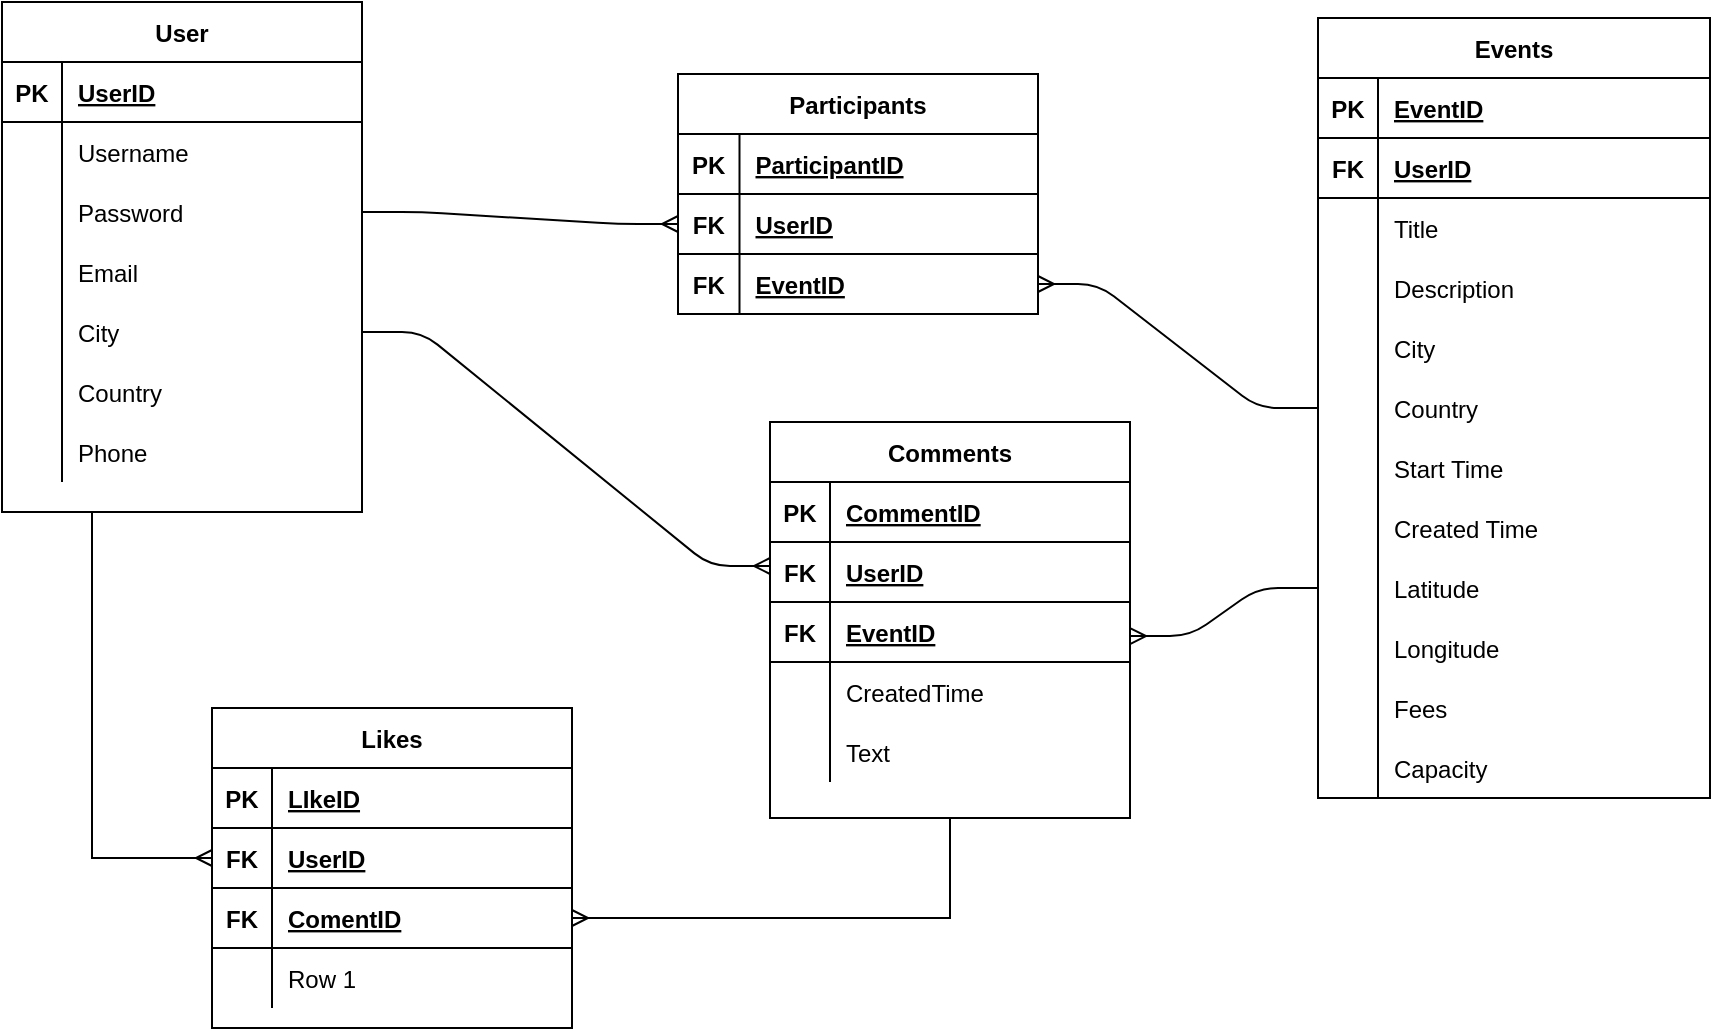 <mxfile version="14.9.6" type="device"><diagram id="R2lEEEUBdFMjLlhIrx00" name="Page-1"><mxGraphModel dx="1024" dy="592" grid="0" gridSize="10" guides="1" tooltips="1" connect="1" arrows="1" fold="1" page="1" pageScale="1" pageWidth="1169" pageHeight="827" math="0" shadow="0" extFonts="Permanent Marker^https://fonts.googleapis.com/css?family=Permanent+Marker"><root><mxCell id="0"/><mxCell id="1" parent="0"/><mxCell id="35E9aTL5bJsYNEVl3tkV-25" style="edgeStyle=orthogonalEdgeStyle;rounded=0;orthogonalLoop=1;jettySize=auto;html=1;exitX=0.25;exitY=1;exitDx=0;exitDy=0;endArrow=ERmany;endFill=0;" parent="1" source="BqN4c9QAZOn9QzjcH6b2-1" target="35E9aTL5bJsYNEVl3tkV-14" edge="1"><mxGeometry relative="1" as="geometry"/></mxCell><mxCell id="BqN4c9QAZOn9QzjcH6b2-1" value="User" style="shape=table;startSize=30;container=1;collapsible=1;childLayout=tableLayout;fixedRows=1;rowLines=0;fontStyle=1;align=center;resizeLast=1;" parent="1" vertex="1"><mxGeometry x="25" y="24" width="180" height="255" as="geometry"/></mxCell><mxCell id="BqN4c9QAZOn9QzjcH6b2-2" value="" style="shape=partialRectangle;collapsible=0;dropTarget=0;pointerEvents=0;fillColor=none;top=0;left=0;bottom=1;right=0;points=[[0,0.5],[1,0.5]];portConstraint=eastwest;" parent="BqN4c9QAZOn9QzjcH6b2-1" vertex="1"><mxGeometry y="30" width="180" height="30" as="geometry"/></mxCell><mxCell id="BqN4c9QAZOn9QzjcH6b2-3" value="PK" style="shape=partialRectangle;connectable=0;fillColor=none;top=0;left=0;bottom=0;right=0;fontStyle=1;overflow=hidden;" parent="BqN4c9QAZOn9QzjcH6b2-2" vertex="1"><mxGeometry width="30" height="30" as="geometry"/></mxCell><mxCell id="BqN4c9QAZOn9QzjcH6b2-4" value="UserID" style="shape=partialRectangle;connectable=0;fillColor=none;top=0;left=0;bottom=0;right=0;align=left;spacingLeft=6;fontStyle=5;overflow=hidden;" parent="BqN4c9QAZOn9QzjcH6b2-2" vertex="1"><mxGeometry x="30" width="150" height="30" as="geometry"/></mxCell><mxCell id="BqN4c9QAZOn9QzjcH6b2-5" value="" style="shape=partialRectangle;collapsible=0;dropTarget=0;pointerEvents=0;fillColor=none;top=0;left=0;bottom=0;right=0;points=[[0,0.5],[1,0.5]];portConstraint=eastwest;" parent="BqN4c9QAZOn9QzjcH6b2-1" vertex="1"><mxGeometry y="60" width="180" height="30" as="geometry"/></mxCell><mxCell id="BqN4c9QAZOn9QzjcH6b2-6" value="" style="shape=partialRectangle;connectable=0;fillColor=none;top=0;left=0;bottom=0;right=0;editable=1;overflow=hidden;" parent="BqN4c9QAZOn9QzjcH6b2-5" vertex="1"><mxGeometry width="30" height="30" as="geometry"/></mxCell><mxCell id="BqN4c9QAZOn9QzjcH6b2-7" value="Username" style="shape=partialRectangle;connectable=0;fillColor=none;top=0;left=0;bottom=0;right=0;align=left;spacingLeft=6;overflow=hidden;" parent="BqN4c9QAZOn9QzjcH6b2-5" vertex="1"><mxGeometry x="30" width="150" height="30" as="geometry"/></mxCell><mxCell id="BqN4c9QAZOn9QzjcH6b2-8" value="" style="shape=partialRectangle;collapsible=0;dropTarget=0;pointerEvents=0;fillColor=none;top=0;left=0;bottom=0;right=0;points=[[0,0.5],[1,0.5]];portConstraint=eastwest;" parent="BqN4c9QAZOn9QzjcH6b2-1" vertex="1"><mxGeometry y="90" width="180" height="30" as="geometry"/></mxCell><mxCell id="BqN4c9QAZOn9QzjcH6b2-9" value="" style="shape=partialRectangle;connectable=0;fillColor=none;top=0;left=0;bottom=0;right=0;editable=1;overflow=hidden;" parent="BqN4c9QAZOn9QzjcH6b2-8" vertex="1"><mxGeometry width="30" height="30" as="geometry"/></mxCell><mxCell id="BqN4c9QAZOn9QzjcH6b2-10" value="Password" style="shape=partialRectangle;connectable=0;fillColor=none;top=0;left=0;bottom=0;right=0;align=left;spacingLeft=6;overflow=hidden;" parent="BqN4c9QAZOn9QzjcH6b2-8" vertex="1"><mxGeometry x="30" width="150" height="30" as="geometry"/></mxCell><mxCell id="BqN4c9QAZOn9QzjcH6b2-11" value="" style="shape=partialRectangle;collapsible=0;dropTarget=0;pointerEvents=0;fillColor=none;top=0;left=0;bottom=0;right=0;points=[[0,0.5],[1,0.5]];portConstraint=eastwest;" parent="BqN4c9QAZOn9QzjcH6b2-1" vertex="1"><mxGeometry y="120" width="180" height="30" as="geometry"/></mxCell><mxCell id="BqN4c9QAZOn9QzjcH6b2-12" value="" style="shape=partialRectangle;connectable=0;fillColor=none;top=0;left=0;bottom=0;right=0;editable=1;overflow=hidden;" parent="BqN4c9QAZOn9QzjcH6b2-11" vertex="1"><mxGeometry width="30" height="30" as="geometry"/></mxCell><mxCell id="BqN4c9QAZOn9QzjcH6b2-13" value="Email" style="shape=partialRectangle;connectable=0;fillColor=none;top=0;left=0;bottom=0;right=0;align=left;spacingLeft=6;overflow=hidden;" parent="BqN4c9QAZOn9QzjcH6b2-11" vertex="1"><mxGeometry x="30" width="150" height="30" as="geometry"/></mxCell><mxCell id="BqN4c9QAZOn9QzjcH6b2-14" value="" style="shape=partialRectangle;collapsible=0;dropTarget=0;pointerEvents=0;fillColor=none;top=0;left=0;bottom=0;right=0;points=[[0,0.5],[1,0.5]];portConstraint=eastwest;" parent="BqN4c9QAZOn9QzjcH6b2-1" vertex="1"><mxGeometry y="150" width="180" height="30" as="geometry"/></mxCell><mxCell id="BqN4c9QAZOn9QzjcH6b2-15" value="" style="shape=partialRectangle;connectable=0;fillColor=none;top=0;left=0;bottom=0;right=0;editable=1;overflow=hidden;" parent="BqN4c9QAZOn9QzjcH6b2-14" vertex="1"><mxGeometry width="30" height="30" as="geometry"/></mxCell><mxCell id="BqN4c9QAZOn9QzjcH6b2-16" value="City" style="shape=partialRectangle;connectable=0;fillColor=none;top=0;left=0;bottom=0;right=0;align=left;spacingLeft=6;overflow=hidden;" parent="BqN4c9QAZOn9QzjcH6b2-14" vertex="1"><mxGeometry x="30" width="150" height="30" as="geometry"/></mxCell><mxCell id="BqN4c9QAZOn9QzjcH6b2-17" value="" style="shape=partialRectangle;collapsible=0;dropTarget=0;pointerEvents=0;fillColor=none;top=0;left=0;bottom=0;right=0;points=[[0,0.5],[1,0.5]];portConstraint=eastwest;" parent="BqN4c9QAZOn9QzjcH6b2-1" vertex="1"><mxGeometry y="180" width="180" height="30" as="geometry"/></mxCell><mxCell id="BqN4c9QAZOn9QzjcH6b2-18" value="" style="shape=partialRectangle;connectable=0;fillColor=none;top=0;left=0;bottom=0;right=0;editable=1;overflow=hidden;" parent="BqN4c9QAZOn9QzjcH6b2-17" vertex="1"><mxGeometry width="30" height="30" as="geometry"/></mxCell><mxCell id="BqN4c9QAZOn9QzjcH6b2-19" value="Country" style="shape=partialRectangle;connectable=0;fillColor=none;top=0;left=0;bottom=0;right=0;align=left;spacingLeft=6;overflow=hidden;" parent="BqN4c9QAZOn9QzjcH6b2-17" vertex="1"><mxGeometry x="30" width="150" height="30" as="geometry"/></mxCell><mxCell id="OH2ptNLrjtJ3HRjTBKFu-15" value="" style="shape=partialRectangle;collapsible=0;dropTarget=0;pointerEvents=0;fillColor=none;top=0;left=0;bottom=0;right=0;points=[[0,0.5],[1,0.5]];portConstraint=eastwest;" parent="BqN4c9QAZOn9QzjcH6b2-1" vertex="1"><mxGeometry y="210" width="180" height="30" as="geometry"/></mxCell><mxCell id="OH2ptNLrjtJ3HRjTBKFu-16" value="" style="shape=partialRectangle;connectable=0;fillColor=none;top=0;left=0;bottom=0;right=0;editable=1;overflow=hidden;" parent="OH2ptNLrjtJ3HRjTBKFu-15" vertex="1"><mxGeometry width="30" height="30" as="geometry"/></mxCell><mxCell id="OH2ptNLrjtJ3HRjTBKFu-17" value="Phone" style="shape=partialRectangle;connectable=0;fillColor=none;top=0;left=0;bottom=0;right=0;align=left;spacingLeft=6;overflow=hidden;" parent="OH2ptNLrjtJ3HRjTBKFu-15" vertex="1"><mxGeometry x="30" width="150" height="30" as="geometry"/></mxCell><mxCell id="BqN4c9QAZOn9QzjcH6b2-23" value="Events" style="shape=table;startSize=30;container=1;collapsible=1;childLayout=tableLayout;fixedRows=1;rowLines=0;fontStyle=1;align=center;resizeLast=1;" parent="1" vertex="1"><mxGeometry x="683" y="32" width="196" height="390" as="geometry"/></mxCell><mxCell id="BqN4c9QAZOn9QzjcH6b2-24" value="" style="shape=partialRectangle;collapsible=0;dropTarget=0;pointerEvents=0;fillColor=none;top=0;left=0;bottom=1;right=0;points=[[0,0.5],[1,0.5]];portConstraint=eastwest;" parent="BqN4c9QAZOn9QzjcH6b2-23" vertex="1"><mxGeometry y="30" width="196" height="30" as="geometry"/></mxCell><mxCell id="BqN4c9QAZOn9QzjcH6b2-25" value="PK" style="shape=partialRectangle;connectable=0;fillColor=none;top=0;left=0;bottom=0;right=0;fontStyle=1;overflow=hidden;" parent="BqN4c9QAZOn9QzjcH6b2-24" vertex="1"><mxGeometry width="30" height="30" as="geometry"/></mxCell><mxCell id="BqN4c9QAZOn9QzjcH6b2-26" value="EventID" style="shape=partialRectangle;connectable=0;fillColor=none;top=0;left=0;bottom=0;right=0;align=left;spacingLeft=6;fontStyle=5;overflow=hidden;" parent="BqN4c9QAZOn9QzjcH6b2-24" vertex="1"><mxGeometry x="30" width="166" height="30" as="geometry"/></mxCell><mxCell id="BqN4c9QAZOn9QzjcH6b2-36" value="" style="shape=partialRectangle;collapsible=0;dropTarget=0;pointerEvents=0;fillColor=none;top=0;left=0;bottom=1;right=0;points=[[0,0.5],[1,0.5]];portConstraint=eastwest;" parent="BqN4c9QAZOn9QzjcH6b2-23" vertex="1"><mxGeometry y="60" width="196" height="30" as="geometry"/></mxCell><mxCell id="BqN4c9QAZOn9QzjcH6b2-37" value="FK" style="shape=partialRectangle;connectable=0;fillColor=none;top=0;left=0;bottom=0;right=0;fontStyle=1;overflow=hidden;" parent="BqN4c9QAZOn9QzjcH6b2-36" vertex="1"><mxGeometry width="30" height="30" as="geometry"/></mxCell><mxCell id="BqN4c9QAZOn9QzjcH6b2-38" value="UserID" style="shape=partialRectangle;connectable=0;fillColor=none;top=0;left=0;bottom=0;right=0;align=left;spacingLeft=6;fontStyle=5;overflow=hidden;" parent="BqN4c9QAZOn9QzjcH6b2-36" vertex="1"><mxGeometry x="30" width="166" height="30" as="geometry"/></mxCell><mxCell id="BqN4c9QAZOn9QzjcH6b2-48" value="" style="shape=partialRectangle;collapsible=0;dropTarget=0;pointerEvents=0;fillColor=none;top=0;left=0;bottom=0;right=0;points=[[0,0.5],[1,0.5]];portConstraint=eastwest;" parent="BqN4c9QAZOn9QzjcH6b2-23" vertex="1"><mxGeometry y="90" width="196" height="30" as="geometry"/></mxCell><mxCell id="BqN4c9QAZOn9QzjcH6b2-49" value="" style="shape=partialRectangle;connectable=0;fillColor=none;top=0;left=0;bottom=0;right=0;editable=1;overflow=hidden;" parent="BqN4c9QAZOn9QzjcH6b2-48" vertex="1"><mxGeometry width="30" height="30" as="geometry"/></mxCell><mxCell id="BqN4c9QAZOn9QzjcH6b2-50" value="Title" style="shape=partialRectangle;connectable=0;fillColor=none;top=0;left=0;bottom=0;right=0;align=left;spacingLeft=6;overflow=hidden;" parent="BqN4c9QAZOn9QzjcH6b2-48" vertex="1"><mxGeometry x="30" width="166" height="30" as="geometry"/></mxCell><mxCell id="BqN4c9QAZOn9QzjcH6b2-51" value="" style="shape=partialRectangle;collapsible=0;dropTarget=0;pointerEvents=0;fillColor=none;top=0;left=0;bottom=0;right=0;points=[[0,0.5],[1,0.5]];portConstraint=eastwest;" parent="BqN4c9QAZOn9QzjcH6b2-23" vertex="1"><mxGeometry y="120" width="196" height="30" as="geometry"/></mxCell><mxCell id="BqN4c9QAZOn9QzjcH6b2-52" value="" style="shape=partialRectangle;connectable=0;fillColor=none;top=0;left=0;bottom=0;right=0;editable=1;overflow=hidden;" parent="BqN4c9QAZOn9QzjcH6b2-51" vertex="1"><mxGeometry width="30" height="30" as="geometry"/></mxCell><mxCell id="BqN4c9QAZOn9QzjcH6b2-53" value="Description" style="shape=partialRectangle;connectable=0;fillColor=none;top=0;left=0;bottom=0;right=0;align=left;spacingLeft=6;overflow=hidden;" parent="BqN4c9QAZOn9QzjcH6b2-51" vertex="1"><mxGeometry x="30" width="166" height="30" as="geometry"/></mxCell><mxCell id="BqN4c9QAZOn9QzjcH6b2-27" value="" style="shape=partialRectangle;collapsible=0;dropTarget=0;pointerEvents=0;fillColor=none;top=0;left=0;bottom=0;right=0;points=[[0,0.5],[1,0.5]];portConstraint=eastwest;" parent="BqN4c9QAZOn9QzjcH6b2-23" vertex="1"><mxGeometry y="150" width="196" height="30" as="geometry"/></mxCell><mxCell id="BqN4c9QAZOn9QzjcH6b2-28" value="" style="shape=partialRectangle;connectable=0;fillColor=none;top=0;left=0;bottom=0;right=0;editable=1;overflow=hidden;" parent="BqN4c9QAZOn9QzjcH6b2-27" vertex="1"><mxGeometry width="30" height="30" as="geometry"/></mxCell><mxCell id="BqN4c9QAZOn9QzjcH6b2-29" value="City" style="shape=partialRectangle;connectable=0;fillColor=none;top=0;left=0;bottom=0;right=0;align=left;spacingLeft=6;overflow=hidden;" parent="BqN4c9QAZOn9QzjcH6b2-27" vertex="1"><mxGeometry x="30" width="166" height="30" as="geometry"/></mxCell><mxCell id="BqN4c9QAZOn9QzjcH6b2-30" value="" style="shape=partialRectangle;collapsible=0;dropTarget=0;pointerEvents=0;fillColor=none;top=0;left=0;bottom=0;right=0;points=[[0,0.5],[1,0.5]];portConstraint=eastwest;" parent="BqN4c9QAZOn9QzjcH6b2-23" vertex="1"><mxGeometry y="180" width="196" height="30" as="geometry"/></mxCell><mxCell id="BqN4c9QAZOn9QzjcH6b2-31" value="" style="shape=partialRectangle;connectable=0;fillColor=none;top=0;left=0;bottom=0;right=0;editable=1;overflow=hidden;" parent="BqN4c9QAZOn9QzjcH6b2-30" vertex="1"><mxGeometry width="30" height="30" as="geometry"/></mxCell><mxCell id="BqN4c9QAZOn9QzjcH6b2-32" value="Country" style="shape=partialRectangle;connectable=0;fillColor=none;top=0;left=0;bottom=0;right=0;align=left;spacingLeft=6;overflow=hidden;" parent="BqN4c9QAZOn9QzjcH6b2-30" vertex="1"><mxGeometry x="30" width="166" height="30" as="geometry"/></mxCell><mxCell id="BqN4c9QAZOn9QzjcH6b2-33" value="" style="shape=partialRectangle;collapsible=0;dropTarget=0;pointerEvents=0;fillColor=none;top=0;left=0;bottom=0;right=0;points=[[0,0.5],[1,0.5]];portConstraint=eastwest;" parent="BqN4c9QAZOn9QzjcH6b2-23" vertex="1"><mxGeometry y="210" width="196" height="30" as="geometry"/></mxCell><mxCell id="BqN4c9QAZOn9QzjcH6b2-34" value="" style="shape=partialRectangle;connectable=0;fillColor=none;top=0;left=0;bottom=0;right=0;editable=1;overflow=hidden;" parent="BqN4c9QAZOn9QzjcH6b2-33" vertex="1"><mxGeometry width="30" height="30" as="geometry"/></mxCell><mxCell id="BqN4c9QAZOn9QzjcH6b2-35" value="Start Time" style="shape=partialRectangle;connectable=0;fillColor=none;top=0;left=0;bottom=0;right=0;align=left;spacingLeft=6;overflow=hidden;" parent="BqN4c9QAZOn9QzjcH6b2-33" vertex="1"><mxGeometry x="30" width="166" height="30" as="geometry"/></mxCell><mxCell id="FpBaCsSHPKax-9_7BiaX-1" value="" style="shape=partialRectangle;collapsible=0;dropTarget=0;pointerEvents=0;fillColor=none;top=0;left=0;bottom=0;right=0;points=[[0,0.5],[1,0.5]];portConstraint=eastwest;" parent="BqN4c9QAZOn9QzjcH6b2-23" vertex="1"><mxGeometry y="240" width="196" height="30" as="geometry"/></mxCell><mxCell id="FpBaCsSHPKax-9_7BiaX-2" value="" style="shape=partialRectangle;connectable=0;fillColor=none;top=0;left=0;bottom=0;right=0;editable=1;overflow=hidden;" parent="FpBaCsSHPKax-9_7BiaX-1" vertex="1"><mxGeometry width="30" height="30" as="geometry"/></mxCell><mxCell id="FpBaCsSHPKax-9_7BiaX-3" value="Created Time" style="shape=partialRectangle;connectable=0;fillColor=none;top=0;left=0;bottom=0;right=0;align=left;spacingLeft=6;overflow=hidden;" parent="FpBaCsSHPKax-9_7BiaX-1" vertex="1"><mxGeometry x="30" width="166" height="30" as="geometry"/></mxCell><mxCell id="BqN4c9QAZOn9QzjcH6b2-39" value="" style="shape=partialRectangle;collapsible=0;dropTarget=0;pointerEvents=0;fillColor=none;top=0;left=0;bottom=0;right=0;points=[[0,0.5],[1,0.5]];portConstraint=eastwest;" parent="BqN4c9QAZOn9QzjcH6b2-23" vertex="1"><mxGeometry y="270" width="196" height="30" as="geometry"/></mxCell><mxCell id="BqN4c9QAZOn9QzjcH6b2-40" value="" style="shape=partialRectangle;connectable=0;fillColor=none;top=0;left=0;bottom=0;right=0;editable=1;overflow=hidden;" parent="BqN4c9QAZOn9QzjcH6b2-39" vertex="1"><mxGeometry width="30" height="30" as="geometry"/></mxCell><mxCell id="BqN4c9QAZOn9QzjcH6b2-41" value="Latitude" style="shape=partialRectangle;connectable=0;fillColor=none;top=0;left=0;bottom=0;right=0;align=left;spacingLeft=6;overflow=hidden;" parent="BqN4c9QAZOn9QzjcH6b2-39" vertex="1"><mxGeometry x="30" width="166" height="30" as="geometry"/></mxCell><mxCell id="WZubPEDac0rWQUMHxDl5-1" value="" style="shape=partialRectangle;collapsible=0;dropTarget=0;pointerEvents=0;fillColor=none;top=0;left=0;bottom=0;right=0;points=[[0,0.5],[1,0.5]];portConstraint=eastwest;" parent="BqN4c9QAZOn9QzjcH6b2-23" vertex="1"><mxGeometry y="300" width="196" height="30" as="geometry"/></mxCell><mxCell id="WZubPEDac0rWQUMHxDl5-2" value="" style="shape=partialRectangle;connectable=0;fillColor=none;top=0;left=0;bottom=0;right=0;editable=1;overflow=hidden;" parent="WZubPEDac0rWQUMHxDl5-1" vertex="1"><mxGeometry width="30" height="30" as="geometry"/></mxCell><mxCell id="WZubPEDac0rWQUMHxDl5-3" value="Longitude" style="shape=partialRectangle;connectable=0;fillColor=none;top=0;left=0;bottom=0;right=0;align=left;spacingLeft=6;overflow=hidden;" parent="WZubPEDac0rWQUMHxDl5-1" vertex="1"><mxGeometry x="30" width="166" height="30" as="geometry"/></mxCell><mxCell id="BqN4c9QAZOn9QzjcH6b2-42" value="" style="shape=partialRectangle;collapsible=0;dropTarget=0;pointerEvents=0;fillColor=none;top=0;left=0;bottom=0;right=0;points=[[0,0.5],[1,0.5]];portConstraint=eastwest;" parent="BqN4c9QAZOn9QzjcH6b2-23" vertex="1"><mxGeometry y="330" width="196" height="30" as="geometry"/></mxCell><mxCell id="BqN4c9QAZOn9QzjcH6b2-43" value="" style="shape=partialRectangle;connectable=0;fillColor=none;top=0;left=0;bottom=0;right=0;editable=1;overflow=hidden;" parent="BqN4c9QAZOn9QzjcH6b2-42" vertex="1"><mxGeometry width="30" height="30" as="geometry"/></mxCell><mxCell id="BqN4c9QAZOn9QzjcH6b2-44" value="Fees" style="shape=partialRectangle;connectable=0;fillColor=none;top=0;left=0;bottom=0;right=0;align=left;spacingLeft=6;overflow=hidden;" parent="BqN4c9QAZOn9QzjcH6b2-42" vertex="1"><mxGeometry x="30" width="166" height="30" as="geometry"/></mxCell><mxCell id="BqN4c9QAZOn9QzjcH6b2-45" value="" style="shape=partialRectangle;collapsible=0;dropTarget=0;pointerEvents=0;fillColor=none;top=0;left=0;bottom=0;right=0;points=[[0,0.5],[1,0.5]];portConstraint=eastwest;" parent="BqN4c9QAZOn9QzjcH6b2-23" vertex="1"><mxGeometry y="360" width="196" height="30" as="geometry"/></mxCell><mxCell id="BqN4c9QAZOn9QzjcH6b2-46" value="" style="shape=partialRectangle;connectable=0;fillColor=none;top=0;left=0;bottom=0;right=0;editable=1;overflow=hidden;" parent="BqN4c9QAZOn9QzjcH6b2-45" vertex="1"><mxGeometry width="30" height="30" as="geometry"/></mxCell><mxCell id="BqN4c9QAZOn9QzjcH6b2-47" value="Capacity" style="shape=partialRectangle;connectable=0;fillColor=none;top=0;left=0;bottom=0;right=0;align=left;spacingLeft=6;overflow=hidden;" parent="BqN4c9QAZOn9QzjcH6b2-45" vertex="1"><mxGeometry x="30" width="166" height="30" as="geometry"/></mxCell><mxCell id="BqN4c9QAZOn9QzjcH6b2-54" value="Participants" style="shape=table;startSize=30;container=1;collapsible=1;childLayout=tableLayout;fixedRows=1;rowLines=0;fontStyle=1;align=center;resizeLast=1;" parent="1" vertex="1"><mxGeometry x="363" y="60" width="180" height="120" as="geometry"/></mxCell><mxCell id="BqN4c9QAZOn9QzjcH6b2-55" value="" style="shape=partialRectangle;collapsible=0;dropTarget=0;pointerEvents=0;fillColor=none;top=0;left=0;bottom=1;right=0;points=[[0,0.5],[1,0.5]];portConstraint=eastwest;" parent="BqN4c9QAZOn9QzjcH6b2-54" vertex="1"><mxGeometry y="30" width="180" height="30" as="geometry"/></mxCell><mxCell id="BqN4c9QAZOn9QzjcH6b2-56" value="PK" style="shape=partialRectangle;connectable=0;fillColor=none;top=0;left=0;bottom=0;right=0;fontStyle=1;overflow=hidden;" parent="BqN4c9QAZOn9QzjcH6b2-55" vertex="1"><mxGeometry width="30.75" height="30" as="geometry"/></mxCell><mxCell id="BqN4c9QAZOn9QzjcH6b2-57" value="ParticipantID" style="shape=partialRectangle;connectable=0;fillColor=none;top=0;left=0;bottom=0;right=0;align=left;spacingLeft=6;fontStyle=5;overflow=hidden;" parent="BqN4c9QAZOn9QzjcH6b2-55" vertex="1"><mxGeometry x="30.75" width="149.25" height="30" as="geometry"/></mxCell><mxCell id="BqN4c9QAZOn9QzjcH6b2-67" value="" style="shape=partialRectangle;collapsible=0;dropTarget=0;pointerEvents=0;fillColor=none;top=0;left=0;bottom=1;right=0;points=[[0,0.5],[1,0.5]];portConstraint=eastwest;" parent="BqN4c9QAZOn9QzjcH6b2-54" vertex="1"><mxGeometry y="60" width="180" height="30" as="geometry"/></mxCell><mxCell id="BqN4c9QAZOn9QzjcH6b2-68" value="FK" style="shape=partialRectangle;connectable=0;fillColor=none;top=0;left=0;bottom=0;right=0;fontStyle=1;overflow=hidden;" parent="BqN4c9QAZOn9QzjcH6b2-67" vertex="1"><mxGeometry width="30.75" height="30" as="geometry"/></mxCell><mxCell id="BqN4c9QAZOn9QzjcH6b2-69" value="UserID" style="shape=partialRectangle;connectable=0;fillColor=none;top=0;left=0;bottom=0;right=0;align=left;spacingLeft=6;fontStyle=5;overflow=hidden;" parent="BqN4c9QAZOn9QzjcH6b2-67" vertex="1"><mxGeometry x="30.75" width="149.25" height="30" as="geometry"/></mxCell><mxCell id="BqN4c9QAZOn9QzjcH6b2-70" value="" style="shape=partialRectangle;collapsible=0;dropTarget=0;pointerEvents=0;fillColor=none;top=0;left=0;bottom=1;right=0;points=[[0,0.5],[1,0.5]];portConstraint=eastwest;" parent="BqN4c9QAZOn9QzjcH6b2-54" vertex="1"><mxGeometry y="90" width="180" height="30" as="geometry"/></mxCell><mxCell id="BqN4c9QAZOn9QzjcH6b2-71" value="FK" style="shape=partialRectangle;connectable=0;fillColor=none;top=0;left=0;bottom=0;right=0;fontStyle=1;overflow=hidden;" parent="BqN4c9QAZOn9QzjcH6b2-70" vertex="1"><mxGeometry width="30.75" height="30" as="geometry"/></mxCell><mxCell id="BqN4c9QAZOn9QzjcH6b2-72" value="EventID" style="shape=partialRectangle;connectable=0;fillColor=none;top=0;left=0;bottom=0;right=0;align=left;spacingLeft=6;fontStyle=5;overflow=hidden;" parent="BqN4c9QAZOn9QzjcH6b2-70" vertex="1"><mxGeometry x="30.75" width="149.25" height="30" as="geometry"/></mxCell><mxCell id="35E9aTL5bJsYNEVl3tkV-24" style="edgeStyle=orthogonalEdgeStyle;rounded=0;orthogonalLoop=1;jettySize=auto;html=1;exitX=0.5;exitY=1;exitDx=0;exitDy=0;entryX=1;entryY=0.5;entryDx=0;entryDy=0;endArrow=ERmany;endFill=0;" parent="1" source="BqN4c9QAZOn9QzjcH6b2-76" target="35E9aTL5bJsYNEVl3tkV-17" edge="1"><mxGeometry relative="1" as="geometry"/></mxCell><mxCell id="BqN4c9QAZOn9QzjcH6b2-76" value="Comments" style="shape=table;startSize=30;container=1;collapsible=1;childLayout=tableLayout;fixedRows=1;rowLines=0;fontStyle=1;align=center;resizeLast=1;" parent="1" vertex="1"><mxGeometry x="409" y="234" width="180" height="198" as="geometry"/></mxCell><mxCell id="BqN4c9QAZOn9QzjcH6b2-77" value="" style="shape=partialRectangle;collapsible=0;dropTarget=0;pointerEvents=0;fillColor=none;top=0;left=0;bottom=1;right=0;points=[[0,0.5],[1,0.5]];portConstraint=eastwest;" parent="BqN4c9QAZOn9QzjcH6b2-76" vertex="1"><mxGeometry y="30" width="180" height="30" as="geometry"/></mxCell><mxCell id="BqN4c9QAZOn9QzjcH6b2-78" value="PK" style="shape=partialRectangle;connectable=0;fillColor=none;top=0;left=0;bottom=0;right=0;fontStyle=1;overflow=hidden;" parent="BqN4c9QAZOn9QzjcH6b2-77" vertex="1"><mxGeometry width="30" height="30" as="geometry"/></mxCell><mxCell id="BqN4c9QAZOn9QzjcH6b2-79" value="CommentID" style="shape=partialRectangle;connectable=0;fillColor=none;top=0;left=0;bottom=0;right=0;align=left;spacingLeft=6;fontStyle=5;overflow=hidden;" parent="BqN4c9QAZOn9QzjcH6b2-77" vertex="1"><mxGeometry x="30" width="150" height="30" as="geometry"/></mxCell><mxCell id="BqN4c9QAZOn9QzjcH6b2-89" value="" style="shape=partialRectangle;collapsible=0;dropTarget=0;pointerEvents=0;fillColor=none;top=0;left=0;bottom=1;right=0;points=[[0,0.5],[1,0.5]];portConstraint=eastwest;" parent="BqN4c9QAZOn9QzjcH6b2-76" vertex="1"><mxGeometry y="60" width="180" height="30" as="geometry"/></mxCell><mxCell id="BqN4c9QAZOn9QzjcH6b2-90" value="FK" style="shape=partialRectangle;connectable=0;fillColor=none;top=0;left=0;bottom=0;right=0;fontStyle=1;overflow=hidden;" parent="BqN4c9QAZOn9QzjcH6b2-89" vertex="1"><mxGeometry width="30" height="30" as="geometry"/></mxCell><mxCell id="BqN4c9QAZOn9QzjcH6b2-91" value="UserID" style="shape=partialRectangle;connectable=0;fillColor=none;top=0;left=0;bottom=0;right=0;align=left;spacingLeft=6;fontStyle=5;overflow=hidden;" parent="BqN4c9QAZOn9QzjcH6b2-89" vertex="1"><mxGeometry x="30" width="150" height="30" as="geometry"/></mxCell><mxCell id="BqN4c9QAZOn9QzjcH6b2-92" value="" style="shape=partialRectangle;collapsible=0;dropTarget=0;pointerEvents=0;fillColor=none;top=0;left=0;bottom=1;right=0;points=[[0,0.5],[1,0.5]];portConstraint=eastwest;" parent="BqN4c9QAZOn9QzjcH6b2-76" vertex="1"><mxGeometry y="90" width="180" height="30" as="geometry"/></mxCell><mxCell id="BqN4c9QAZOn9QzjcH6b2-93" value="FK" style="shape=partialRectangle;connectable=0;fillColor=none;top=0;left=0;bottom=0;right=0;fontStyle=1;overflow=hidden;" parent="BqN4c9QAZOn9QzjcH6b2-92" vertex="1"><mxGeometry width="30" height="30" as="geometry"/></mxCell><mxCell id="BqN4c9QAZOn9QzjcH6b2-94" value="EventID" style="shape=partialRectangle;connectable=0;fillColor=none;top=0;left=0;bottom=0;right=0;align=left;spacingLeft=6;fontStyle=5;overflow=hidden;" parent="BqN4c9QAZOn9QzjcH6b2-92" vertex="1"><mxGeometry x="30" width="150" height="30" as="geometry"/></mxCell><mxCell id="BqN4c9QAZOn9QzjcH6b2-20" value="" style="shape=partialRectangle;collapsible=0;dropTarget=0;pointerEvents=0;fillColor=none;top=0;left=0;bottom=0;right=0;points=[[0,0.5],[1,0.5]];portConstraint=eastwest;" parent="BqN4c9QAZOn9QzjcH6b2-76" vertex="1"><mxGeometry y="120" width="180" height="30" as="geometry"/></mxCell><mxCell id="BqN4c9QAZOn9QzjcH6b2-21" value="" style="shape=partialRectangle;connectable=0;fillColor=none;top=0;left=0;bottom=0;right=0;editable=1;overflow=hidden;" parent="BqN4c9QAZOn9QzjcH6b2-20" vertex="1"><mxGeometry width="30" height="30" as="geometry"/></mxCell><mxCell id="BqN4c9QAZOn9QzjcH6b2-22" value="CreatedTime" style="shape=partialRectangle;connectable=0;fillColor=none;top=0;left=0;bottom=0;right=0;align=left;spacingLeft=6;overflow=hidden;" parent="BqN4c9QAZOn9QzjcH6b2-20" vertex="1"><mxGeometry x="30" width="150" height="30" as="geometry"/></mxCell><mxCell id="xEtXWIW3CtJ7r8NWAZWF-1" value="" style="shape=partialRectangle;collapsible=0;dropTarget=0;pointerEvents=0;fillColor=none;top=0;left=0;bottom=0;right=0;points=[[0,0.5],[1,0.5]];portConstraint=eastwest;" vertex="1" parent="BqN4c9QAZOn9QzjcH6b2-76"><mxGeometry y="150" width="180" height="30" as="geometry"/></mxCell><mxCell id="xEtXWIW3CtJ7r8NWAZWF-2" value="" style="shape=partialRectangle;connectable=0;fillColor=none;top=0;left=0;bottom=0;right=0;editable=1;overflow=hidden;" vertex="1" parent="xEtXWIW3CtJ7r8NWAZWF-1"><mxGeometry width="30" height="30" as="geometry"/></mxCell><mxCell id="xEtXWIW3CtJ7r8NWAZWF-3" value="Text" style="shape=partialRectangle;connectable=0;fillColor=none;top=0;left=0;bottom=0;right=0;align=left;spacingLeft=6;overflow=hidden;" vertex="1" parent="xEtXWIW3CtJ7r8NWAZWF-1"><mxGeometry x="30" width="150" height="30" as="geometry"/></mxCell><mxCell id="BqN4c9QAZOn9QzjcH6b2-98" value="" style="edgeStyle=entityRelationEdgeStyle;fontSize=12;html=1;endArrow=ERmany;exitX=1;exitY=0.5;exitDx=0;exitDy=0;entryX=0;entryY=0.5;entryDx=0;entryDy=0;" parent="1" source="BqN4c9QAZOn9QzjcH6b2-8" target="BqN4c9QAZOn9QzjcH6b2-67" edge="1"><mxGeometry width="100" height="100" relative="1" as="geometry"><mxPoint x="453" y="355" as="sourcePoint"/><mxPoint x="553" y="255" as="targetPoint"/></mxGeometry></mxCell><mxCell id="BqN4c9QAZOn9QzjcH6b2-100" value="" style="edgeStyle=entityRelationEdgeStyle;fontSize=12;html=1;endArrow=ERmany;entryX=1;entryY=0.5;entryDx=0;entryDy=0;exitX=0;exitY=0.5;exitDx=0;exitDy=0;" parent="1" source="BqN4c9QAZOn9QzjcH6b2-30" target="BqN4c9QAZOn9QzjcH6b2-70" edge="1"><mxGeometry width="100" height="100" relative="1" as="geometry"><mxPoint x="453" y="355" as="sourcePoint"/><mxPoint x="553" y="255" as="targetPoint"/></mxGeometry></mxCell><mxCell id="BqN4c9QAZOn9QzjcH6b2-101" value="" style="edgeStyle=entityRelationEdgeStyle;fontSize=12;html=1;endArrow=ERmany;entryX=0;entryY=0.4;entryDx=0;entryDy=0;entryPerimeter=0;exitX=1;exitY=0.5;exitDx=0;exitDy=0;" parent="1" source="BqN4c9QAZOn9QzjcH6b2-14" target="BqN4c9QAZOn9QzjcH6b2-89" edge="1"><mxGeometry width="100" height="100" relative="1" as="geometry"><mxPoint x="171" y="364" as="sourcePoint"/><mxPoint x="271" y="264" as="targetPoint"/></mxGeometry></mxCell><mxCell id="BqN4c9QAZOn9QzjcH6b2-102" value="" style="edgeStyle=entityRelationEdgeStyle;fontSize=12;html=1;endArrow=ERmany;entryX=1;entryY=0.567;entryDx=0;entryDy=0;entryPerimeter=0;exitX=0;exitY=0.5;exitDx=0;exitDy=0;" parent="1" source="BqN4c9QAZOn9QzjcH6b2-39" target="BqN4c9QAZOn9QzjcH6b2-92" edge="1"><mxGeometry width="100" height="100" relative="1" as="geometry"><mxPoint x="535" y="461" as="sourcePoint"/><mxPoint x="635" y="361" as="targetPoint"/></mxGeometry></mxCell><mxCell id="35E9aTL5bJsYNEVl3tkV-1" value="Likes" style="shape=table;startSize=30;container=1;collapsible=1;childLayout=tableLayout;fixedRows=1;rowLines=0;fontStyle=1;align=center;resizeLast=1;" parent="1" vertex="1"><mxGeometry x="130" y="377" width="180" height="160" as="geometry"/></mxCell><mxCell id="35E9aTL5bJsYNEVl3tkV-2" value="" style="shape=partialRectangle;collapsible=0;dropTarget=0;pointerEvents=0;fillColor=none;top=0;left=0;bottom=1;right=0;points=[[0,0.5],[1,0.5]];portConstraint=eastwest;" parent="35E9aTL5bJsYNEVl3tkV-1" vertex="1"><mxGeometry y="30" width="180" height="30" as="geometry"/></mxCell><mxCell id="35E9aTL5bJsYNEVl3tkV-3" value="PK" style="shape=partialRectangle;connectable=0;fillColor=none;top=0;left=0;bottom=0;right=0;fontStyle=1;overflow=hidden;" parent="35E9aTL5bJsYNEVl3tkV-2" vertex="1"><mxGeometry width="30" height="30" as="geometry"/></mxCell><mxCell id="35E9aTL5bJsYNEVl3tkV-4" value="LIkeID" style="shape=partialRectangle;connectable=0;fillColor=none;top=0;left=0;bottom=0;right=0;align=left;spacingLeft=6;fontStyle=5;overflow=hidden;" parent="35E9aTL5bJsYNEVl3tkV-2" vertex="1"><mxGeometry x="30" width="150" height="30" as="geometry"/></mxCell><mxCell id="35E9aTL5bJsYNEVl3tkV-14" value="" style="shape=partialRectangle;collapsible=0;dropTarget=0;pointerEvents=0;fillColor=none;top=0;left=0;bottom=1;right=0;points=[[0,0.5],[1,0.5]];portConstraint=eastwest;" parent="35E9aTL5bJsYNEVl3tkV-1" vertex="1"><mxGeometry y="60" width="180" height="30" as="geometry"/></mxCell><mxCell id="35E9aTL5bJsYNEVl3tkV-15" value="FK" style="shape=partialRectangle;connectable=0;fillColor=none;top=0;left=0;bottom=0;right=0;fontStyle=1;overflow=hidden;" parent="35E9aTL5bJsYNEVl3tkV-14" vertex="1"><mxGeometry width="30" height="30" as="geometry"/></mxCell><mxCell id="35E9aTL5bJsYNEVl3tkV-16" value="UserID" style="shape=partialRectangle;connectable=0;fillColor=none;top=0;left=0;bottom=0;right=0;align=left;spacingLeft=6;fontStyle=5;overflow=hidden;" parent="35E9aTL5bJsYNEVl3tkV-14" vertex="1"><mxGeometry x="30" width="150" height="30" as="geometry"/></mxCell><mxCell id="35E9aTL5bJsYNEVl3tkV-17" value="" style="shape=partialRectangle;collapsible=0;dropTarget=0;pointerEvents=0;fillColor=none;top=0;left=0;bottom=1;right=0;points=[[0,0.5],[1,0.5]];portConstraint=eastwest;" parent="35E9aTL5bJsYNEVl3tkV-1" vertex="1"><mxGeometry y="90" width="180" height="30" as="geometry"/></mxCell><mxCell id="35E9aTL5bJsYNEVl3tkV-18" value="FK" style="shape=partialRectangle;connectable=0;fillColor=none;top=0;left=0;bottom=0;right=0;fontStyle=1;overflow=hidden;" parent="35E9aTL5bJsYNEVl3tkV-17" vertex="1"><mxGeometry width="30" height="30" as="geometry"/></mxCell><mxCell id="35E9aTL5bJsYNEVl3tkV-19" value="ComentID" style="shape=partialRectangle;connectable=0;fillColor=none;top=0;left=0;bottom=0;right=0;align=left;spacingLeft=6;fontStyle=5;overflow=hidden;" parent="35E9aTL5bJsYNEVl3tkV-17" vertex="1"><mxGeometry x="30" width="150" height="30" as="geometry"/></mxCell><mxCell id="35E9aTL5bJsYNEVl3tkV-5" value="" style="shape=partialRectangle;collapsible=0;dropTarget=0;pointerEvents=0;fillColor=none;top=0;left=0;bottom=0;right=0;points=[[0,0.5],[1,0.5]];portConstraint=eastwest;" parent="35E9aTL5bJsYNEVl3tkV-1" vertex="1"><mxGeometry y="120" width="180" height="30" as="geometry"/></mxCell><mxCell id="35E9aTL5bJsYNEVl3tkV-6" value="" style="shape=partialRectangle;connectable=0;fillColor=none;top=0;left=0;bottom=0;right=0;editable=1;overflow=hidden;" parent="35E9aTL5bJsYNEVl3tkV-5" vertex="1"><mxGeometry width="30" height="30" as="geometry"/></mxCell><mxCell id="35E9aTL5bJsYNEVl3tkV-7" value="Row 1" style="shape=partialRectangle;connectable=0;fillColor=none;top=0;left=0;bottom=0;right=0;align=left;spacingLeft=6;overflow=hidden;" parent="35E9aTL5bJsYNEVl3tkV-5" vertex="1"><mxGeometry x="30" width="150" height="30" as="geometry"/></mxCell></root></mxGraphModel></diagram></mxfile>